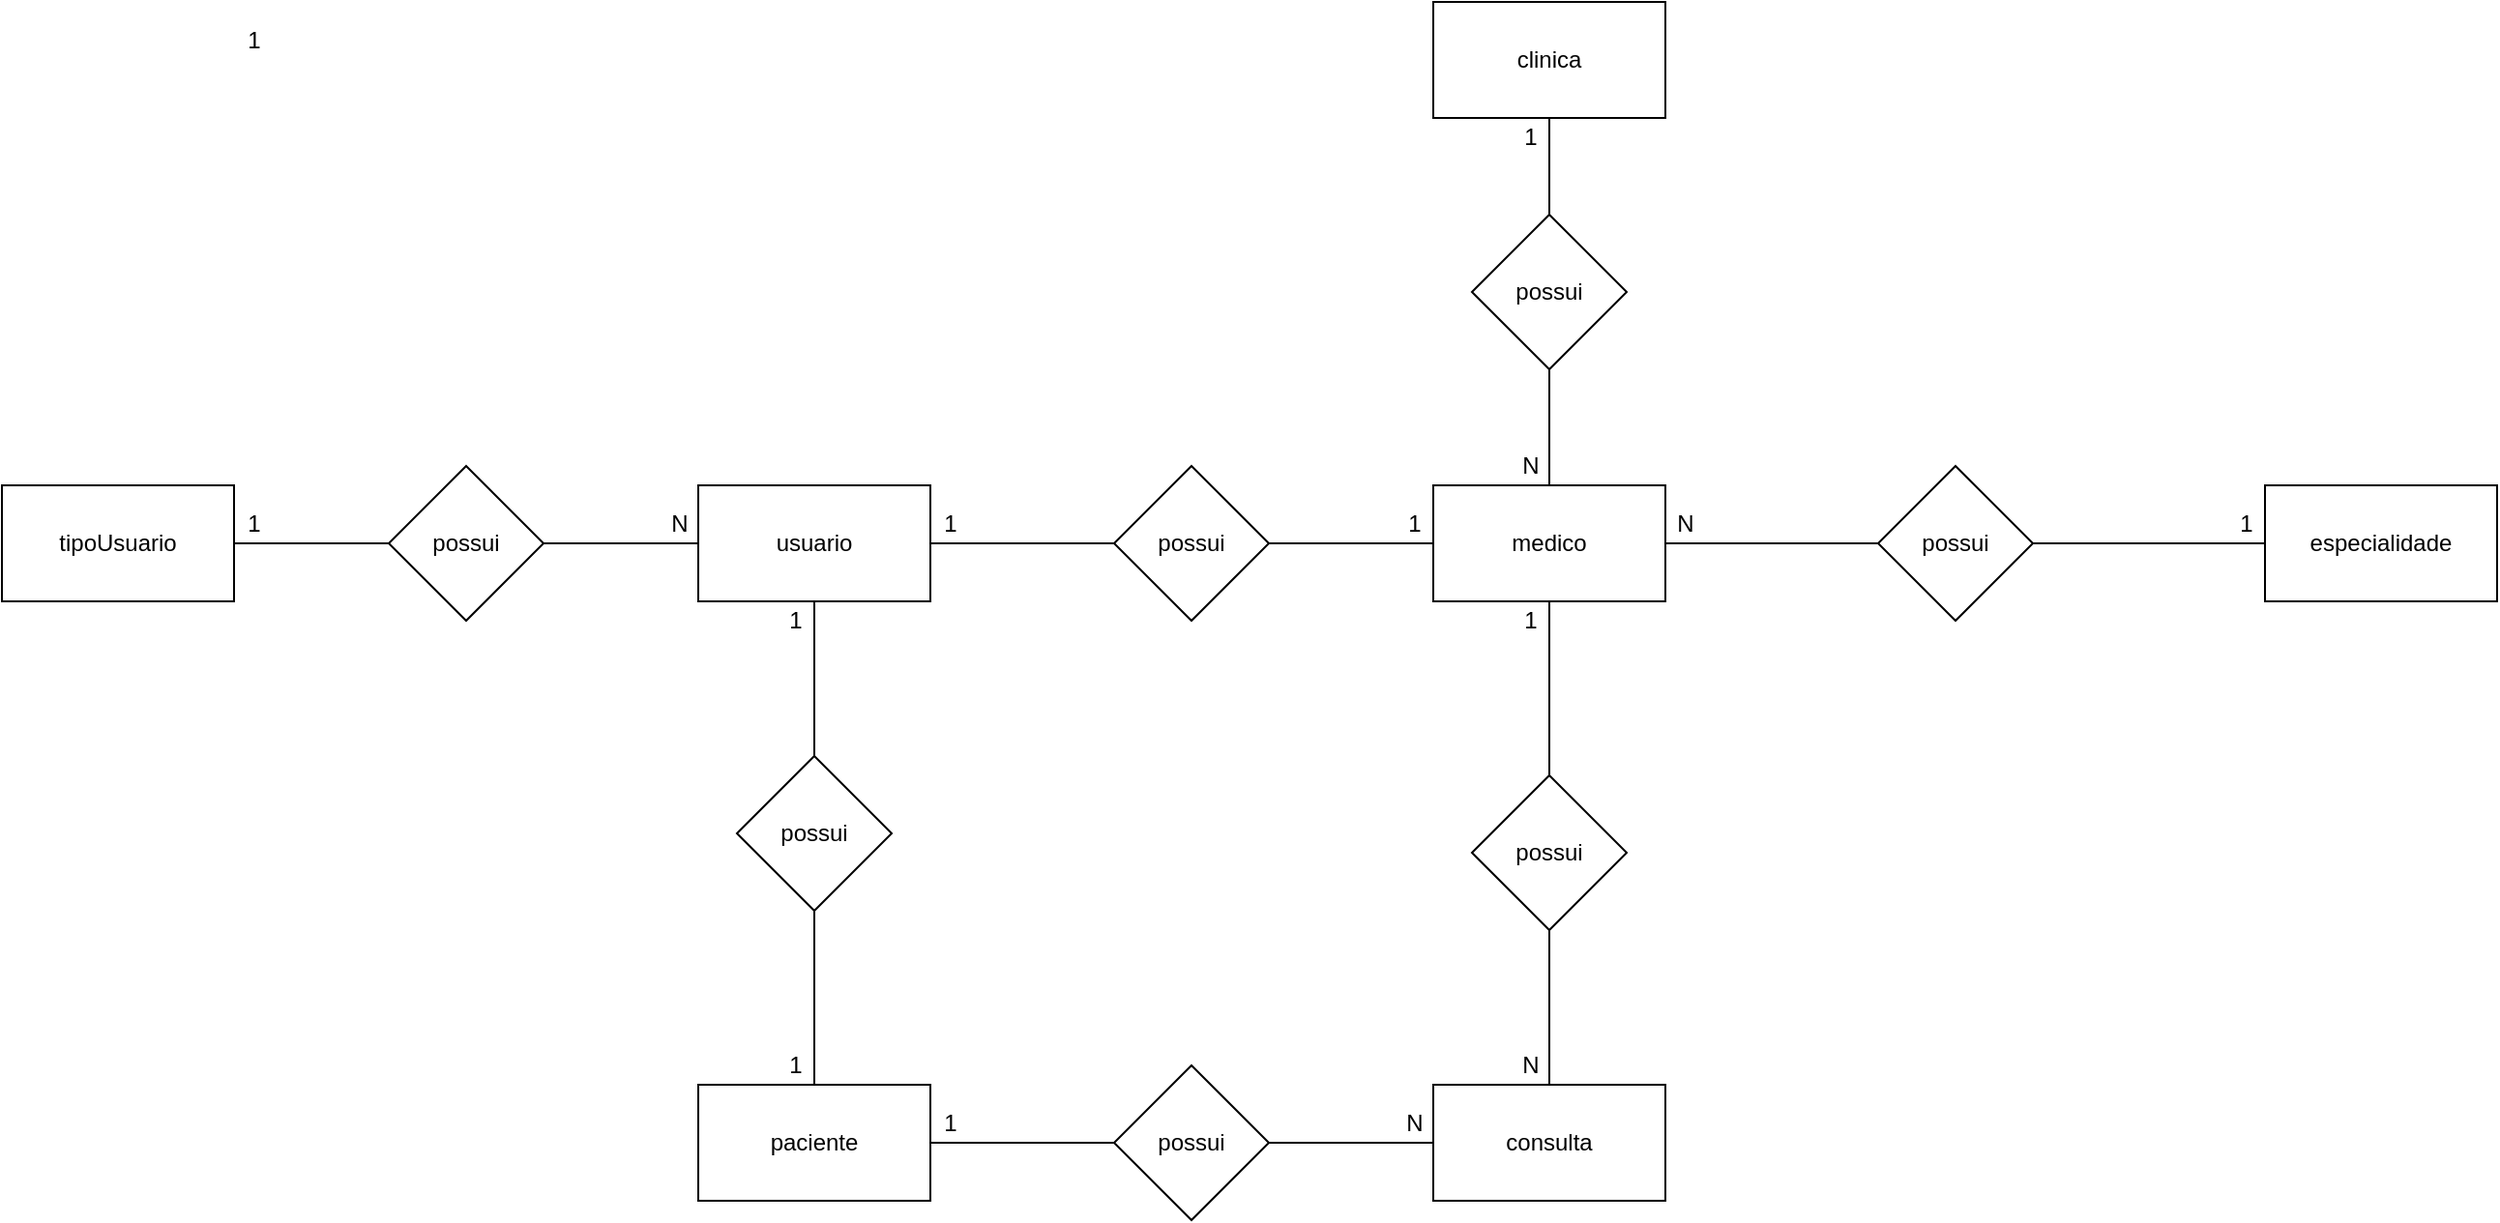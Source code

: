 <mxfile version="14.4.7" type="device" pages="2"><diagram id="XCBFKr1x-MtHP6i68CCj" name="Conceitual"><mxGraphModel dx="1075" dy="727" grid="1" gridSize="10" guides="1" tooltips="1" connect="1" arrows="1" fold="1" page="1" pageScale="1" pageWidth="827" pageHeight="1169" math="0" shadow="0"><root><mxCell id="0"/><mxCell id="1" parent="0"/><mxCell id="Ih5klnz2w345jsYTY-NZ-9" style="edgeStyle=orthogonalEdgeStyle;rounded=0;orthogonalLoop=1;jettySize=auto;html=1;entryX=0;entryY=0.5;entryDx=0;entryDy=0;endArrow=none;endFill=0;" edge="1" parent="1" source="Ih5klnz2w345jsYTY-NZ-1" target="Ih5klnz2w345jsYTY-NZ-8"><mxGeometry relative="1" as="geometry"/></mxCell><mxCell id="Ih5klnz2w345jsYTY-NZ-1" value="tipoUsuario" style="rounded=0;whiteSpace=wrap;html=1;" vertex="1" parent="1"><mxGeometry x="40" y="290" width="120" height="60" as="geometry"/></mxCell><mxCell id="Ih5klnz2w345jsYTY-NZ-10" style="edgeStyle=orthogonalEdgeStyle;rounded=0;orthogonalLoop=1;jettySize=auto;html=1;entryX=1;entryY=0.5;entryDx=0;entryDy=0;endArrow=none;endFill=0;" edge="1" parent="1" source="Ih5klnz2w345jsYTY-NZ-2" target="Ih5klnz2w345jsYTY-NZ-8"><mxGeometry relative="1" as="geometry"/></mxCell><mxCell id="Ih5klnz2w345jsYTY-NZ-2" value="usuario" style="rounded=0;whiteSpace=wrap;html=1;" vertex="1" parent="1"><mxGeometry x="400" y="290" width="120" height="60" as="geometry"/></mxCell><mxCell id="Ih5klnz2w345jsYTY-NZ-3" value="consulta" style="rounded=0;whiteSpace=wrap;html=1;" vertex="1" parent="1"><mxGeometry x="780" y="600" width="120" height="60" as="geometry"/></mxCell><mxCell id="Ih5klnz2w345jsYTY-NZ-4" value="clinica" style="rounded=0;whiteSpace=wrap;html=1;" vertex="1" parent="1"><mxGeometry x="780" y="40" width="120" height="60" as="geometry"/></mxCell><mxCell id="Ih5klnz2w345jsYTY-NZ-62" value="" style="edgeStyle=orthogonalEdgeStyle;rounded=0;orthogonalLoop=1;jettySize=auto;html=1;endArrow=none;endFill=0;" edge="1" parent="1" source="Ih5klnz2w345jsYTY-NZ-5" target="Ih5klnz2w345jsYTY-NZ-55"><mxGeometry relative="1" as="geometry"/></mxCell><mxCell id="Ih5klnz2w345jsYTY-NZ-5" value="medico" style="rounded=0;whiteSpace=wrap;html=1;" vertex="1" parent="1"><mxGeometry x="780" y="290" width="120" height="60" as="geometry"/></mxCell><mxCell id="Ih5klnz2w345jsYTY-NZ-6" value="paciente" style="rounded=0;whiteSpace=wrap;html=1;" vertex="1" parent="1"><mxGeometry x="400" y="600" width="120" height="60" as="geometry"/></mxCell><mxCell id="Ih5klnz2w345jsYTY-NZ-7" value="especialidade" style="rounded=0;whiteSpace=wrap;html=1;" vertex="1" parent="1"><mxGeometry x="1210" y="290" width="120" height="60" as="geometry"/></mxCell><mxCell id="Ih5klnz2w345jsYTY-NZ-8" value="possui" style="rhombus;whiteSpace=wrap;html=1;" vertex="1" parent="1"><mxGeometry x="240" y="280" width="80" height="80" as="geometry"/></mxCell><mxCell id="Ih5klnz2w345jsYTY-NZ-25" value="1" style="text;html=1;align=center;verticalAlign=middle;resizable=0;points=[];autosize=1;" vertex="1" parent="1"><mxGeometry x="160" y="50" width="20" height="20" as="geometry"/></mxCell><mxCell id="Ih5klnz2w345jsYTY-NZ-33" value="" style="edgeStyle=orthogonalEdgeStyle;rounded=0;orthogonalLoop=1;jettySize=auto;html=1;endArrow=none;endFill=0;" edge="1" parent="1" source="Ih5klnz2w345jsYTY-NZ-32" target="Ih5klnz2w345jsYTY-NZ-2"><mxGeometry relative="1" as="geometry"/></mxCell><mxCell id="Ih5klnz2w345jsYTY-NZ-68" value="" style="edgeStyle=orthogonalEdgeStyle;rounded=0;orthogonalLoop=1;jettySize=auto;html=1;endArrow=none;endFill=0;" edge="1" parent="1" source="Ih5klnz2w345jsYTY-NZ-32" target="Ih5klnz2w345jsYTY-NZ-6"><mxGeometry relative="1" as="geometry"/></mxCell><mxCell id="Ih5klnz2w345jsYTY-NZ-32" value="possui" style="rhombus;whiteSpace=wrap;html=1;" vertex="1" parent="1"><mxGeometry x="420" y="430" width="80" height="80" as="geometry"/></mxCell><mxCell id="Ih5klnz2w345jsYTY-NZ-40" value="" style="edgeStyle=orthogonalEdgeStyle;rounded=0;orthogonalLoop=1;jettySize=auto;html=1;endArrow=none;endFill=0;" edge="1" parent="1" source="Ih5klnz2w345jsYTY-NZ-37" target="Ih5klnz2w345jsYTY-NZ-5"><mxGeometry relative="1" as="geometry"/></mxCell><mxCell id="Ih5klnz2w345jsYTY-NZ-41" value="" style="edgeStyle=orthogonalEdgeStyle;rounded=0;orthogonalLoop=1;jettySize=auto;html=1;endArrow=none;endFill=0;" edge="1" parent="1" source="Ih5klnz2w345jsYTY-NZ-37" target="Ih5klnz2w345jsYTY-NZ-7"><mxGeometry relative="1" as="geometry"/></mxCell><mxCell id="Ih5klnz2w345jsYTY-NZ-37" value="possui" style="rhombus;whiteSpace=wrap;html=1;" vertex="1" parent="1"><mxGeometry x="1010" y="280" width="80" height="80" as="geometry"/></mxCell><mxCell id="Ih5klnz2w345jsYTY-NZ-46" value="" style="edgeStyle=orthogonalEdgeStyle;rounded=0;orthogonalLoop=1;jettySize=auto;html=1;endArrow=none;endFill=0;" edge="1" parent="1" source="Ih5klnz2w345jsYTY-NZ-44" target="Ih5klnz2w345jsYTY-NZ-5"><mxGeometry relative="1" as="geometry"/></mxCell><mxCell id="Ih5klnz2w345jsYTY-NZ-47" value="" style="edgeStyle=orthogonalEdgeStyle;rounded=0;orthogonalLoop=1;jettySize=auto;html=1;endArrow=none;endFill=0;" edge="1" parent="1" source="Ih5klnz2w345jsYTY-NZ-44" target="Ih5klnz2w345jsYTY-NZ-3"><mxGeometry relative="1" as="geometry"/></mxCell><mxCell id="Ih5klnz2w345jsYTY-NZ-44" value="possui" style="rhombus;whiteSpace=wrap;html=1;" vertex="1" parent="1"><mxGeometry x="800" y="440" width="80" height="80" as="geometry"/></mxCell><mxCell id="Ih5klnz2w345jsYTY-NZ-48" value="1" style="text;html=1;align=center;verticalAlign=middle;resizable=0;points=[];autosize=1;" vertex="1" parent="1"><mxGeometry x="820" y="350" width="20" height="20" as="geometry"/></mxCell><mxCell id="Ih5klnz2w345jsYTY-NZ-49" value="N" style="text;html=1;align=center;verticalAlign=middle;resizable=0;points=[];autosize=1;" vertex="1" parent="1"><mxGeometry x="820" y="580" width="20" height="20" as="geometry"/></mxCell><mxCell id="Ih5klnz2w345jsYTY-NZ-51" value="" style="edgeStyle=orthogonalEdgeStyle;rounded=0;orthogonalLoop=1;jettySize=auto;html=1;endArrow=none;endFill=0;" edge="1" parent="1" source="Ih5klnz2w345jsYTY-NZ-50" target="Ih5klnz2w345jsYTY-NZ-6"><mxGeometry relative="1" as="geometry"/></mxCell><mxCell id="Ih5klnz2w345jsYTY-NZ-52" value="" style="edgeStyle=orthogonalEdgeStyle;rounded=0;orthogonalLoop=1;jettySize=auto;html=1;endArrow=none;endFill=0;" edge="1" parent="1" source="Ih5klnz2w345jsYTY-NZ-50" target="Ih5klnz2w345jsYTY-NZ-3"><mxGeometry relative="1" as="geometry"/></mxCell><mxCell id="Ih5klnz2w345jsYTY-NZ-50" value="possui" style="rhombus;whiteSpace=wrap;html=1;" vertex="1" parent="1"><mxGeometry x="615" y="590" width="80" height="80" as="geometry"/></mxCell><mxCell id="Ih5klnz2w345jsYTY-NZ-53" value="N" style="text;html=1;align=center;verticalAlign=middle;resizable=0;points=[];autosize=1;" vertex="1" parent="1"><mxGeometry x="760" y="610" width="20" height="20" as="geometry"/></mxCell><mxCell id="Ih5klnz2w345jsYTY-NZ-54" value="1" style="text;html=1;align=center;verticalAlign=middle;resizable=0;points=[];autosize=1;" vertex="1" parent="1"><mxGeometry x="520" y="610" width="20" height="20" as="geometry"/></mxCell><mxCell id="Ih5klnz2w345jsYTY-NZ-59" value="" style="edgeStyle=orthogonalEdgeStyle;rounded=0;orthogonalLoop=1;jettySize=auto;html=1;endArrow=none;endFill=0;" edge="1" parent="1" source="Ih5klnz2w345jsYTY-NZ-55" target="Ih5klnz2w345jsYTY-NZ-4"><mxGeometry relative="1" as="geometry"/></mxCell><mxCell id="Ih5klnz2w345jsYTY-NZ-55" value="possui" style="rhombus;whiteSpace=wrap;html=1;" vertex="1" parent="1"><mxGeometry x="800" y="150" width="80" height="80" as="geometry"/></mxCell><mxCell id="Ih5klnz2w345jsYTY-NZ-63" value="1" style="text;html=1;align=center;verticalAlign=middle;resizable=0;points=[];autosize=1;" vertex="1" parent="1"><mxGeometry x="820" y="100" width="20" height="20" as="geometry"/></mxCell><mxCell id="Ih5klnz2w345jsYTY-NZ-64" value="N" style="text;html=1;align=center;verticalAlign=middle;resizable=0;points=[];autosize=1;" vertex="1" parent="1"><mxGeometry x="820" y="270" width="20" height="20" as="geometry"/></mxCell><mxCell id="Ih5klnz2w345jsYTY-NZ-66" value="" style="edgeStyle=orthogonalEdgeStyle;rounded=0;orthogonalLoop=1;jettySize=auto;html=1;endArrow=none;endFill=0;" edge="1" parent="1" source="Ih5klnz2w345jsYTY-NZ-65" target="Ih5klnz2w345jsYTY-NZ-2"><mxGeometry relative="1" as="geometry"/></mxCell><mxCell id="Ih5klnz2w345jsYTY-NZ-67" value="" style="edgeStyle=orthogonalEdgeStyle;rounded=0;orthogonalLoop=1;jettySize=auto;html=1;endArrow=none;endFill=0;" edge="1" parent="1" source="Ih5klnz2w345jsYTY-NZ-65" target="Ih5klnz2w345jsYTY-NZ-5"><mxGeometry relative="1" as="geometry"/></mxCell><mxCell id="Ih5klnz2w345jsYTY-NZ-65" value="possui" style="rhombus;whiteSpace=wrap;html=1;" vertex="1" parent="1"><mxGeometry x="615" y="280" width="80" height="80" as="geometry"/></mxCell><mxCell id="Ih5klnz2w345jsYTY-NZ-69" value="N" style="text;html=1;align=center;verticalAlign=middle;resizable=0;points=[];autosize=1;" vertex="1" parent="1"><mxGeometry x="380" y="300" width="20" height="20" as="geometry"/></mxCell><mxCell id="Ih5klnz2w345jsYTY-NZ-70" value="1" style="text;html=1;align=center;verticalAlign=middle;resizable=0;points=[];autosize=1;" vertex="1" parent="1"><mxGeometry x="160" y="300" width="20" height="20" as="geometry"/></mxCell><mxCell id="Ih5klnz2w345jsYTY-NZ-72" value="N" style="text;html=1;align=center;verticalAlign=middle;resizable=0;points=[];autosize=1;" vertex="1" parent="1"><mxGeometry x="900" y="300" width="20" height="20" as="geometry"/></mxCell><mxCell id="Ih5klnz2w345jsYTY-NZ-73" value="1" style="text;html=1;align=center;verticalAlign=middle;resizable=0;points=[];autosize=1;" vertex="1" parent="1"><mxGeometry x="1190" y="300" width="20" height="20" as="geometry"/></mxCell><mxCell id="Ih5klnz2w345jsYTY-NZ-74" value="1" style="text;html=1;align=center;verticalAlign=middle;resizable=0;points=[];autosize=1;" vertex="1" parent="1"><mxGeometry x="440" y="350" width="20" height="20" as="geometry"/></mxCell><mxCell id="Ih5klnz2w345jsYTY-NZ-75" value="1" style="text;html=1;align=center;verticalAlign=middle;resizable=0;points=[];autosize=1;" vertex="1" parent="1"><mxGeometry x="440" y="580" width="20" height="20" as="geometry"/></mxCell><mxCell id="Ih5klnz2w345jsYTY-NZ-77" value="1" style="text;html=1;align=center;verticalAlign=middle;resizable=0;points=[];autosize=1;" vertex="1" parent="1"><mxGeometry x="520" y="300" width="20" height="20" as="geometry"/></mxCell><mxCell id="Ih5klnz2w345jsYTY-NZ-78" value="1" style="text;html=1;align=center;verticalAlign=middle;resizable=0;points=[];autosize=1;" vertex="1" parent="1"><mxGeometry x="760" y="300" width="20" height="20" as="geometry"/></mxCell></root></mxGraphModel></diagram><diagram id="1_vzzFfwnfWJ7ffVyTcV" name="Logico"><mxGraphModel dx="1265" dy="2024" grid="1" gridSize="10" guides="1" tooltips="1" connect="1" arrows="1" fold="1" page="1" pageScale="1" pageWidth="827" pageHeight="1169" math="0" shadow="0"><root><mxCell id="ESTOWB2iZUxBqx8T_Nw6-0"/><mxCell id="ESTOWB2iZUxBqx8T_Nw6-1" parent="ESTOWB2iZUxBqx8T_Nw6-0"/><mxCell id="ESTOWB2iZUxBqx8T_Nw6-2" value="tiposUsuarios" style="shape=table;startSize=30;container=1;collapsible=1;childLayout=tableLayout;fixedRows=1;rowLines=0;fontStyle=1;align=center;resizeLast=1;" vertex="1" parent="ESTOWB2iZUxBqx8T_Nw6-1"><mxGeometry x="40" y="240" width="180" height="100" as="geometry"/></mxCell><mxCell id="ESTOWB2iZUxBqx8T_Nw6-3" value="" style="shape=partialRectangle;collapsible=0;dropTarget=0;pointerEvents=0;fillColor=none;top=0;left=0;bottom=1;right=0;points=[[0,0.5],[1,0.5]];portConstraint=eastwest;" vertex="1" parent="ESTOWB2iZUxBqx8T_Nw6-2"><mxGeometry y="30" width="180" height="30" as="geometry"/></mxCell><mxCell id="ESTOWB2iZUxBqx8T_Nw6-4" value="PK" style="shape=partialRectangle;connectable=0;fillColor=none;top=0;left=0;bottom=0;right=0;fontStyle=1;overflow=hidden;" vertex="1" parent="ESTOWB2iZUxBqx8T_Nw6-3"><mxGeometry width="30" height="30" as="geometry"/></mxCell><mxCell id="ESTOWB2iZUxBqx8T_Nw6-5" value="idTipoUsuario" style="shape=partialRectangle;connectable=0;fillColor=none;top=0;left=0;bottom=0;right=0;align=left;spacingLeft=6;fontStyle=5;overflow=hidden;" vertex="1" parent="ESTOWB2iZUxBqx8T_Nw6-3"><mxGeometry x="30" width="150" height="30" as="geometry"/></mxCell><mxCell id="ESTOWB2iZUxBqx8T_Nw6-6" value="" style="shape=partialRectangle;collapsible=0;dropTarget=0;pointerEvents=0;fillColor=none;top=0;left=0;bottom=0;right=0;points=[[0,0.5],[1,0.5]];portConstraint=eastwest;" vertex="1" parent="ESTOWB2iZUxBqx8T_Nw6-2"><mxGeometry y="60" width="180" height="30" as="geometry"/></mxCell><mxCell id="ESTOWB2iZUxBqx8T_Nw6-7" value="" style="shape=partialRectangle;connectable=0;fillColor=none;top=0;left=0;bottom=0;right=0;editable=1;overflow=hidden;" vertex="1" parent="ESTOWB2iZUxBqx8T_Nw6-6"><mxGeometry width="30" height="30" as="geometry"/></mxCell><mxCell id="ESTOWB2iZUxBqx8T_Nw6-8" value="tituloTipoUsuario" style="shape=partialRectangle;connectable=0;fillColor=none;top=0;left=0;bottom=0;right=0;align=left;spacingLeft=6;overflow=hidden;" vertex="1" parent="ESTOWB2iZUxBqx8T_Nw6-6"><mxGeometry x="30" width="150" height="30" as="geometry"/></mxCell><mxCell id="ESTOWB2iZUxBqx8T_Nw6-15" value="especialidades" style="shape=table;startSize=30;container=1;collapsible=1;childLayout=tableLayout;fixedRows=1;rowLines=0;fontStyle=1;align=center;resizeLast=1;" vertex="1" parent="ESTOWB2iZUxBqx8T_Nw6-1"><mxGeometry x="1080" y="240" width="180" height="100" as="geometry"/></mxCell><mxCell id="ESTOWB2iZUxBqx8T_Nw6-16" value="" style="shape=partialRectangle;collapsible=0;dropTarget=0;pointerEvents=0;fillColor=none;top=0;left=0;bottom=1;right=0;points=[[0,0.5],[1,0.5]];portConstraint=eastwest;" vertex="1" parent="ESTOWB2iZUxBqx8T_Nw6-15"><mxGeometry y="30" width="180" height="30" as="geometry"/></mxCell><mxCell id="ESTOWB2iZUxBqx8T_Nw6-17" value="PK" style="shape=partialRectangle;connectable=0;fillColor=none;top=0;left=0;bottom=0;right=0;fontStyle=1;overflow=hidden;" vertex="1" parent="ESTOWB2iZUxBqx8T_Nw6-16"><mxGeometry width="30" height="30" as="geometry"/></mxCell><mxCell id="ESTOWB2iZUxBqx8T_Nw6-18" value="idEspecialidade" style="shape=partialRectangle;connectable=0;fillColor=none;top=0;left=0;bottom=0;right=0;align=left;spacingLeft=6;fontStyle=5;overflow=hidden;" vertex="1" parent="ESTOWB2iZUxBqx8T_Nw6-16"><mxGeometry x="30" width="150" height="30" as="geometry"/></mxCell><mxCell id="ESTOWB2iZUxBqx8T_Nw6-19" value="" style="shape=partialRectangle;collapsible=0;dropTarget=0;pointerEvents=0;fillColor=none;top=0;left=0;bottom=0;right=0;points=[[0,0.5],[1,0.5]];portConstraint=eastwest;" vertex="1" parent="ESTOWB2iZUxBqx8T_Nw6-15"><mxGeometry y="60" width="180" height="30" as="geometry"/></mxCell><mxCell id="ESTOWB2iZUxBqx8T_Nw6-20" value="" style="shape=partialRectangle;connectable=0;fillColor=none;top=0;left=0;bottom=0;right=0;editable=1;overflow=hidden;" vertex="1" parent="ESTOWB2iZUxBqx8T_Nw6-19"><mxGeometry width="30" height="30" as="geometry"/></mxCell><mxCell id="ESTOWB2iZUxBqx8T_Nw6-21" value="nome" style="shape=partialRectangle;connectable=0;fillColor=none;top=0;left=0;bottom=0;right=0;align=left;spacingLeft=6;overflow=hidden;" vertex="1" parent="ESTOWB2iZUxBqx8T_Nw6-19"><mxGeometry x="30" width="150" height="30" as="geometry"/></mxCell><mxCell id="jK1r1ET_6DwiuHomJ6yw-0" value="usuarios" style="shape=table;startSize=30;container=1;collapsible=1;childLayout=tableLayout;fixedRows=1;rowLines=0;fontStyle=1;align=center;resizeLast=1;" vertex="1" parent="ESTOWB2iZUxBqx8T_Nw6-1"><mxGeometry x="390" y="240" width="180" height="190" as="geometry"/></mxCell><mxCell id="jK1r1ET_6DwiuHomJ6yw-1" value="" style="shape=partialRectangle;collapsible=0;dropTarget=0;pointerEvents=0;fillColor=none;top=0;left=0;bottom=0;right=0;points=[[0,0.5],[1,0.5]];portConstraint=eastwest;" vertex="1" parent="jK1r1ET_6DwiuHomJ6yw-0"><mxGeometry y="30" width="180" height="30" as="geometry"/></mxCell><mxCell id="jK1r1ET_6DwiuHomJ6yw-2" value="PK" style="shape=partialRectangle;connectable=0;fillColor=none;top=0;left=0;bottom=0;right=0;fontStyle=1;overflow=hidden;" vertex="1" parent="jK1r1ET_6DwiuHomJ6yw-1"><mxGeometry width="60" height="30" as="geometry"/></mxCell><mxCell id="jK1r1ET_6DwiuHomJ6yw-3" value="idUsuario" style="shape=partialRectangle;connectable=0;fillColor=none;top=0;left=0;bottom=0;right=0;align=left;spacingLeft=6;fontStyle=5;overflow=hidden;" vertex="1" parent="jK1r1ET_6DwiuHomJ6yw-1"><mxGeometry x="60" width="120" height="30" as="geometry"/></mxCell><mxCell id="jK1r1ET_6DwiuHomJ6yw-4" value="" style="shape=partialRectangle;collapsible=0;dropTarget=0;pointerEvents=0;fillColor=none;top=0;left=0;bottom=1;right=0;points=[[0,0.5],[1,0.5]];portConstraint=eastwest;" vertex="1" parent="jK1r1ET_6DwiuHomJ6yw-0"><mxGeometry y="60" width="180" height="30" as="geometry"/></mxCell><mxCell id="jK1r1ET_6DwiuHomJ6yw-5" value="FK" style="shape=partialRectangle;connectable=0;fillColor=none;top=0;left=0;bottom=0;right=0;fontStyle=1;overflow=hidden;" vertex="1" parent="jK1r1ET_6DwiuHomJ6yw-4"><mxGeometry width="60" height="30" as="geometry"/></mxCell><mxCell id="jK1r1ET_6DwiuHomJ6yw-6" value="idTipoUsuario" style="shape=partialRectangle;connectable=0;fillColor=none;top=0;left=0;bottom=0;right=0;align=left;spacingLeft=6;fontStyle=5;overflow=hidden;" vertex="1" parent="jK1r1ET_6DwiuHomJ6yw-4"><mxGeometry x="60" width="120" height="30" as="geometry"/></mxCell><mxCell id="jK1r1ET_6DwiuHomJ6yw-7" value="" style="shape=partialRectangle;collapsible=0;dropTarget=0;pointerEvents=0;fillColor=none;top=0;left=0;bottom=0;right=0;points=[[0,0.5],[1,0.5]];portConstraint=eastwest;" vertex="1" parent="jK1r1ET_6DwiuHomJ6yw-0"><mxGeometry y="90" width="180" height="30" as="geometry"/></mxCell><mxCell id="jK1r1ET_6DwiuHomJ6yw-8" value="" style="shape=partialRectangle;connectable=0;fillColor=none;top=0;left=0;bottom=0;right=0;editable=1;overflow=hidden;" vertex="1" parent="jK1r1ET_6DwiuHomJ6yw-7"><mxGeometry width="60" height="30" as="geometry"/></mxCell><mxCell id="jK1r1ET_6DwiuHomJ6yw-9" value="nome" style="shape=partialRectangle;connectable=0;fillColor=none;top=0;left=0;bottom=0;right=0;align=left;spacingLeft=6;overflow=hidden;" vertex="1" parent="jK1r1ET_6DwiuHomJ6yw-7"><mxGeometry x="60" width="120" height="30" as="geometry"/></mxCell><mxCell id="jK1r1ET_6DwiuHomJ6yw-14" value="" style="shape=partialRectangle;collapsible=0;dropTarget=0;pointerEvents=0;fillColor=none;top=0;left=0;bottom=0;right=0;points=[[0,0.5],[1,0.5]];portConstraint=eastwest;" vertex="1" parent="jK1r1ET_6DwiuHomJ6yw-0"><mxGeometry y="120" width="180" height="30" as="geometry"/></mxCell><mxCell id="jK1r1ET_6DwiuHomJ6yw-15" value="" style="shape=partialRectangle;connectable=0;fillColor=none;top=0;left=0;bottom=0;right=0;editable=1;overflow=hidden;" vertex="1" parent="jK1r1ET_6DwiuHomJ6yw-14"><mxGeometry width="60" height="30" as="geometry"/></mxCell><mxCell id="jK1r1ET_6DwiuHomJ6yw-16" value="email" style="shape=partialRectangle;connectable=0;fillColor=none;top=0;left=0;bottom=0;right=0;align=left;spacingLeft=6;overflow=hidden;" vertex="1" parent="jK1r1ET_6DwiuHomJ6yw-14"><mxGeometry x="60" width="120" height="30" as="geometry"/></mxCell><mxCell id="jK1r1ET_6DwiuHomJ6yw-10" value="" style="shape=partialRectangle;collapsible=0;dropTarget=0;pointerEvents=0;fillColor=none;top=0;left=0;bottom=0;right=0;points=[[0,0.5],[1,0.5]];portConstraint=eastwest;" vertex="1" parent="jK1r1ET_6DwiuHomJ6yw-0"><mxGeometry y="150" width="180" height="30" as="geometry"/></mxCell><mxCell id="jK1r1ET_6DwiuHomJ6yw-11" value="" style="shape=partialRectangle;connectable=0;fillColor=none;top=0;left=0;bottom=0;right=0;editable=1;overflow=hidden;" vertex="1" parent="jK1r1ET_6DwiuHomJ6yw-10"><mxGeometry width="60" height="30" as="geometry"/></mxCell><mxCell id="jK1r1ET_6DwiuHomJ6yw-12" value="senha" style="shape=partialRectangle;connectable=0;fillColor=none;top=0;left=0;bottom=0;right=0;align=left;spacingLeft=6;overflow=hidden;" vertex="1" parent="jK1r1ET_6DwiuHomJ6yw-10"><mxGeometry x="60" width="120" height="30" as="geometry"/></mxCell><mxCell id="-PG7V_hSTnBsDyZZ2qub-0" value="medicos" style="shape=table;startSize=30;container=1;collapsible=1;childLayout=tableLayout;fixedRows=1;rowLines=0;fontStyle=1;align=center;resizeLast=1;" vertex="1" parent="ESTOWB2iZUxBqx8T_Nw6-1"><mxGeometry x="750" y="240" width="180" height="190" as="geometry"/></mxCell><mxCell id="-PG7V_hSTnBsDyZZ2qub-1" value="" style="shape=partialRectangle;collapsible=0;dropTarget=0;pointerEvents=0;fillColor=none;top=0;left=0;bottom=0;right=0;points=[[0,0.5],[1,0.5]];portConstraint=eastwest;" vertex="1" parent="-PG7V_hSTnBsDyZZ2qub-0"><mxGeometry y="30" width="180" height="30" as="geometry"/></mxCell><mxCell id="-PG7V_hSTnBsDyZZ2qub-2" value="PK" style="shape=partialRectangle;connectable=0;fillColor=none;top=0;left=0;bottom=0;right=0;fontStyle=1;overflow=hidden;" vertex="1" parent="-PG7V_hSTnBsDyZZ2qub-1"><mxGeometry width="60" height="30" as="geometry"/></mxCell><mxCell id="-PG7V_hSTnBsDyZZ2qub-3" value="idMedico" style="shape=partialRectangle;connectable=0;fillColor=none;top=0;left=0;bottom=0;right=0;align=left;spacingLeft=6;fontStyle=5;overflow=hidden;" vertex="1" parent="-PG7V_hSTnBsDyZZ2qub-1"><mxGeometry x="60" width="120" height="30" as="geometry"/></mxCell><mxCell id="a1pHW8kRZbvc7rsfeZfB-2" value="" style="shape=partialRectangle;collapsible=0;dropTarget=0;pointerEvents=0;fillColor=none;top=0;left=0;bottom=0;right=0;points=[[0,0.5],[1,0.5]];portConstraint=eastwest;" vertex="1" parent="-PG7V_hSTnBsDyZZ2qub-0"><mxGeometry y="60" width="180" height="30" as="geometry"/></mxCell><mxCell id="a1pHW8kRZbvc7rsfeZfB-3" value="FK" style="shape=partialRectangle;connectable=0;fillColor=none;top=0;left=0;bottom=0;right=0;fontStyle=1;overflow=hidden;" vertex="1" parent="a1pHW8kRZbvc7rsfeZfB-2"><mxGeometry width="60" height="30" as="geometry"/></mxCell><mxCell id="a1pHW8kRZbvc7rsfeZfB-4" value="idClinica" style="shape=partialRectangle;connectable=0;fillColor=none;top=0;left=0;bottom=0;right=0;align=left;spacingLeft=6;fontStyle=5;overflow=hidden;" vertex="1" parent="a1pHW8kRZbvc7rsfeZfB-2"><mxGeometry x="60" width="120" height="30" as="geometry"/></mxCell><mxCell id="EcGE0A1ORWxwcOArhmB2-3" value="" style="shape=partialRectangle;collapsible=0;dropTarget=0;pointerEvents=0;fillColor=none;top=0;left=0;bottom=0;right=0;points=[[0,0.5],[1,0.5]];portConstraint=eastwest;" vertex="1" parent="-PG7V_hSTnBsDyZZ2qub-0"><mxGeometry y="90" width="180" height="30" as="geometry"/></mxCell><mxCell id="EcGE0A1ORWxwcOArhmB2-4" value="FK" style="shape=partialRectangle;connectable=0;fillColor=none;top=0;left=0;bottom=0;right=0;fontStyle=1;overflow=hidden;" vertex="1" parent="EcGE0A1ORWxwcOArhmB2-3"><mxGeometry width="60" height="30" as="geometry"/></mxCell><mxCell id="EcGE0A1ORWxwcOArhmB2-5" value="idUsuario" style="shape=partialRectangle;connectable=0;fillColor=none;top=0;left=0;bottom=0;right=0;align=left;spacingLeft=6;fontStyle=5;overflow=hidden;" vertex="1" parent="EcGE0A1ORWxwcOArhmB2-3"><mxGeometry x="60" width="120" height="30" as="geometry"/></mxCell><mxCell id="-PG7V_hSTnBsDyZZ2qub-4" value="" style="shape=partialRectangle;collapsible=0;dropTarget=0;pointerEvents=0;fillColor=none;top=0;left=0;bottom=1;right=0;points=[[0,0.5],[1,0.5]];portConstraint=eastwest;" vertex="1" parent="-PG7V_hSTnBsDyZZ2qub-0"><mxGeometry y="120" width="180" height="30" as="geometry"/></mxCell><mxCell id="-PG7V_hSTnBsDyZZ2qub-5" value="FK" style="shape=partialRectangle;connectable=0;fillColor=none;top=0;left=0;bottom=0;right=0;fontStyle=1;overflow=hidden;" vertex="1" parent="-PG7V_hSTnBsDyZZ2qub-4"><mxGeometry width="60" height="30" as="geometry"/></mxCell><mxCell id="-PG7V_hSTnBsDyZZ2qub-6" value="idEspecialidade" style="shape=partialRectangle;connectable=0;fillColor=none;top=0;left=0;bottom=0;right=0;align=left;spacingLeft=6;fontStyle=5;overflow=hidden;" vertex="1" parent="-PG7V_hSTnBsDyZZ2qub-4"><mxGeometry x="60" width="120" height="30" as="geometry"/></mxCell><mxCell id="-PG7V_hSTnBsDyZZ2qub-7" value="" style="shape=partialRectangle;collapsible=0;dropTarget=0;pointerEvents=0;fillColor=none;top=0;left=0;bottom=0;right=0;points=[[0,0.5],[1,0.5]];portConstraint=eastwest;" vertex="1" parent="-PG7V_hSTnBsDyZZ2qub-0"><mxGeometry y="150" width="180" height="30" as="geometry"/></mxCell><mxCell id="-PG7V_hSTnBsDyZZ2qub-8" value="" style="shape=partialRectangle;connectable=0;fillColor=none;top=0;left=0;bottom=0;right=0;editable=1;overflow=hidden;" vertex="1" parent="-PG7V_hSTnBsDyZZ2qub-7"><mxGeometry width="60" height="30" as="geometry"/></mxCell><mxCell id="-PG7V_hSTnBsDyZZ2qub-9" value="crm" style="shape=partialRectangle;connectable=0;fillColor=none;top=0;left=0;bottom=0;right=0;align=left;spacingLeft=6;overflow=hidden;" vertex="1" parent="-PG7V_hSTnBsDyZZ2qub-7"><mxGeometry x="60" width="120" height="30" as="geometry"/></mxCell><mxCell id="AgDBJizUm09objjjzuLA-13" value="clinicas" style="shape=table;startSize=30;container=1;collapsible=1;childLayout=tableLayout;fixedRows=1;rowLines=0;fontStyle=1;align=center;resizeLast=1;" vertex="1" parent="ESTOWB2iZUxBqx8T_Nw6-1"><mxGeometry x="750" y="-70" width="180" height="220" as="geometry"/></mxCell><mxCell id="AgDBJizUm09objjjzuLA-14" value="" style="shape=partialRectangle;collapsible=0;dropTarget=0;pointerEvents=0;fillColor=none;top=0;left=0;bottom=1;right=0;points=[[0,0.5],[1,0.5]];portConstraint=eastwest;" vertex="1" parent="AgDBJizUm09objjjzuLA-13"><mxGeometry y="30" width="180" height="30" as="geometry"/></mxCell><mxCell id="AgDBJizUm09objjjzuLA-15" value="PK" style="shape=partialRectangle;connectable=0;fillColor=none;top=0;left=0;bottom=0;right=0;fontStyle=1;overflow=hidden;" vertex="1" parent="AgDBJizUm09objjjzuLA-14"><mxGeometry width="30" height="30" as="geometry"/></mxCell><mxCell id="AgDBJizUm09objjjzuLA-16" value="idClinica" style="shape=partialRectangle;connectable=0;fillColor=none;top=0;left=0;bottom=0;right=0;align=left;spacingLeft=6;fontStyle=5;overflow=hidden;" vertex="1" parent="AgDBJizUm09objjjzuLA-14"><mxGeometry x="30" width="150" height="30" as="geometry"/></mxCell><mxCell id="AgDBJizUm09objjjzuLA-17" value="" style="shape=partialRectangle;collapsible=0;dropTarget=0;pointerEvents=0;fillColor=none;top=0;left=0;bottom=0;right=0;points=[[0,0.5],[1,0.5]];portConstraint=eastwest;" vertex="1" parent="AgDBJizUm09objjjzuLA-13"><mxGeometry y="60" width="180" height="30" as="geometry"/></mxCell><mxCell id="AgDBJizUm09objjjzuLA-18" value="" style="shape=partialRectangle;connectable=0;fillColor=none;top=0;left=0;bottom=0;right=0;editable=1;overflow=hidden;" vertex="1" parent="AgDBJizUm09objjjzuLA-17"><mxGeometry width="30" height="30" as="geometry"/></mxCell><mxCell id="AgDBJizUm09objjjzuLA-19" value="endereco" style="shape=partialRectangle;connectable=0;fillColor=none;top=0;left=0;bottom=0;right=0;align=left;spacingLeft=6;overflow=hidden;" vertex="1" parent="AgDBJizUm09objjjzuLA-17"><mxGeometry x="30" width="150" height="30" as="geometry"/></mxCell><mxCell id="AgDBJizUm09objjjzuLA-20" value="" style="shape=partialRectangle;collapsible=0;dropTarget=0;pointerEvents=0;fillColor=none;top=0;left=0;bottom=0;right=0;points=[[0,0.5],[1,0.5]];portConstraint=eastwest;" vertex="1" parent="AgDBJizUm09objjjzuLA-13"><mxGeometry y="90" width="180" height="30" as="geometry"/></mxCell><mxCell id="AgDBJizUm09objjjzuLA-21" value="" style="shape=partialRectangle;connectable=0;fillColor=none;top=0;left=0;bottom=0;right=0;editable=1;overflow=hidden;" vertex="1" parent="AgDBJizUm09objjjzuLA-20"><mxGeometry width="30" height="30" as="geometry"/></mxCell><mxCell id="AgDBJizUm09objjjzuLA-22" value="horarioFuncionamento" style="shape=partialRectangle;connectable=0;fillColor=none;top=0;left=0;bottom=0;right=0;align=left;spacingLeft=6;overflow=hidden;" vertex="1" parent="AgDBJizUm09objjjzuLA-20"><mxGeometry x="30" width="150" height="30" as="geometry"/></mxCell><mxCell id="AgDBJizUm09objjjzuLA-26" value="" style="shape=partialRectangle;collapsible=0;dropTarget=0;pointerEvents=0;fillColor=none;top=0;left=0;bottom=0;right=0;points=[[0,0.5],[1,0.5]];portConstraint=eastwest;" vertex="1" parent="AgDBJizUm09objjjzuLA-13"><mxGeometry y="120" width="180" height="30" as="geometry"/></mxCell><mxCell id="AgDBJizUm09objjjzuLA-27" value="" style="shape=partialRectangle;connectable=0;fillColor=none;top=0;left=0;bottom=0;right=0;editable=1;overflow=hidden;" vertex="1" parent="AgDBJizUm09objjjzuLA-26"><mxGeometry width="30" height="30" as="geometry"/></mxCell><mxCell id="AgDBJizUm09objjjzuLA-28" value="cnpj" style="shape=partialRectangle;connectable=0;fillColor=none;top=0;left=0;bottom=0;right=0;align=left;spacingLeft=6;overflow=hidden;" vertex="1" parent="AgDBJizUm09objjjzuLA-26"><mxGeometry x="30" width="150" height="30" as="geometry"/></mxCell><mxCell id="AgDBJizUm09objjjzuLA-23" value="" style="shape=partialRectangle;collapsible=0;dropTarget=0;pointerEvents=0;fillColor=none;top=0;left=0;bottom=0;right=0;points=[[0,0.5],[1,0.5]];portConstraint=eastwest;" vertex="1" parent="AgDBJizUm09objjjzuLA-13"><mxGeometry y="150" width="180" height="30" as="geometry"/></mxCell><mxCell id="AgDBJizUm09objjjzuLA-24" value="" style="shape=partialRectangle;connectable=0;fillColor=none;top=0;left=0;bottom=0;right=0;editable=1;overflow=hidden;" vertex="1" parent="AgDBJizUm09objjjzuLA-23"><mxGeometry width="30" height="30" as="geometry"/></mxCell><mxCell id="AgDBJizUm09objjjzuLA-25" value="nomeFantasia" style="shape=partialRectangle;connectable=0;fillColor=none;top=0;left=0;bottom=0;right=0;align=left;spacingLeft=6;overflow=hidden;" vertex="1" parent="AgDBJizUm09objjjzuLA-23"><mxGeometry x="30" width="150" height="30" as="geometry"/></mxCell><mxCell id="AgDBJizUm09objjjzuLA-32" value="" style="shape=partialRectangle;collapsible=0;dropTarget=0;pointerEvents=0;fillColor=none;top=0;left=0;bottom=0;right=0;points=[[0,0.5],[1,0.5]];portConstraint=eastwest;" vertex="1" parent="AgDBJizUm09objjjzuLA-13"><mxGeometry y="180" width="180" height="30" as="geometry"/></mxCell><mxCell id="AgDBJizUm09objjjzuLA-33" value="" style="shape=partialRectangle;connectable=0;fillColor=none;top=0;left=0;bottom=0;right=0;editable=1;overflow=hidden;" vertex="1" parent="AgDBJizUm09objjjzuLA-32"><mxGeometry width="30" height="30" as="geometry"/></mxCell><mxCell id="AgDBJizUm09objjjzuLA-34" value="razaoSocial" style="shape=partialRectangle;connectable=0;fillColor=none;top=0;left=0;bottom=0;right=0;align=left;spacingLeft=6;overflow=hidden;" vertex="1" parent="AgDBJizUm09objjjzuLA-32"><mxGeometry x="30" width="150" height="30" as="geometry"/></mxCell><mxCell id="-C-Fkzy5Q8oFHVNzWD-v-35" value="consultas" style="shape=table;startSize=30;container=1;collapsible=1;childLayout=tableLayout;fixedRows=1;rowLines=0;fontStyle=1;align=center;resizeLast=1;" vertex="1" parent="ESTOWB2iZUxBqx8T_Nw6-1"><mxGeometry x="750" y="510" width="180" height="190" as="geometry"/></mxCell><mxCell id="-C-Fkzy5Q8oFHVNzWD-v-36" value="" style="shape=partialRectangle;collapsible=0;dropTarget=0;pointerEvents=0;fillColor=none;top=0;left=0;bottom=0;right=0;points=[[0,0.5],[1,0.5]];portConstraint=eastwest;" vertex="1" parent="-C-Fkzy5Q8oFHVNzWD-v-35"><mxGeometry y="30" width="180" height="30" as="geometry"/></mxCell><mxCell id="-C-Fkzy5Q8oFHVNzWD-v-37" value="PK" style="shape=partialRectangle;connectable=0;fillColor=none;top=0;left=0;bottom=0;right=0;fontStyle=1;overflow=hidden;" vertex="1" parent="-C-Fkzy5Q8oFHVNzWD-v-36"><mxGeometry width="60" height="30" as="geometry"/></mxCell><mxCell id="-C-Fkzy5Q8oFHVNzWD-v-38" value="idConsultas" style="shape=partialRectangle;connectable=0;fillColor=none;top=0;left=0;bottom=0;right=0;align=left;spacingLeft=6;fontStyle=5;overflow=hidden;" vertex="1" parent="-C-Fkzy5Q8oFHVNzWD-v-36"><mxGeometry x="60" width="120" height="30" as="geometry"/></mxCell><mxCell id="-C-Fkzy5Q8oFHVNzWD-v-66" value="" style="shape=partialRectangle;collapsible=0;dropTarget=0;pointerEvents=0;fillColor=none;top=0;left=0;bottom=0;right=0;points=[[0,0.5],[1,0.5]];portConstraint=eastwest;" vertex="1" parent="-C-Fkzy5Q8oFHVNzWD-v-35"><mxGeometry y="60" width="180" height="30" as="geometry"/></mxCell><mxCell id="-C-Fkzy5Q8oFHVNzWD-v-67" value="FK" style="shape=partialRectangle;connectable=0;fillColor=none;top=0;left=0;bottom=0;right=0;fontStyle=1;overflow=hidden;" vertex="1" parent="-C-Fkzy5Q8oFHVNzWD-v-66"><mxGeometry width="60" height="30" as="geometry"/></mxCell><mxCell id="-C-Fkzy5Q8oFHVNzWD-v-68" value="idMedico" style="shape=partialRectangle;connectable=0;fillColor=none;top=0;left=0;bottom=0;right=0;align=left;spacingLeft=6;fontStyle=5;overflow=hidden;" vertex="1" parent="-C-Fkzy5Q8oFHVNzWD-v-66"><mxGeometry x="60" width="120" height="30" as="geometry"/></mxCell><mxCell id="-C-Fkzy5Q8oFHVNzWD-v-60" value="" style="shape=partialRectangle;collapsible=0;dropTarget=0;pointerEvents=0;fillColor=none;top=0;left=0;bottom=1;right=0;points=[[0,0.5],[1,0.5]];portConstraint=eastwest;" vertex="1" parent="-C-Fkzy5Q8oFHVNzWD-v-35"><mxGeometry y="90" width="180" height="30" as="geometry"/></mxCell><mxCell id="-C-Fkzy5Q8oFHVNzWD-v-61" value="FK" style="shape=partialRectangle;connectable=0;fillColor=none;top=0;left=0;bottom=0;right=0;fontStyle=1;overflow=hidden;" vertex="1" parent="-C-Fkzy5Q8oFHVNzWD-v-60"><mxGeometry width="60" height="30" as="geometry"/></mxCell><mxCell id="-C-Fkzy5Q8oFHVNzWD-v-62" value="idPaciente" style="shape=partialRectangle;connectable=0;fillColor=none;top=0;left=0;bottom=0;right=0;align=left;spacingLeft=6;fontStyle=5;overflow=hidden;" vertex="1" parent="-C-Fkzy5Q8oFHVNzWD-v-60"><mxGeometry x="60" width="120" height="30" as="geometry"/></mxCell><mxCell id="-C-Fkzy5Q8oFHVNzWD-v-57" value="" style="shape=partialRectangle;collapsible=0;dropTarget=0;pointerEvents=0;fillColor=none;top=0;left=0;bottom=0;right=0;points=[[0,0.5],[1,0.5]];portConstraint=eastwest;" vertex="1" parent="-C-Fkzy5Q8oFHVNzWD-v-35"><mxGeometry y="120" width="180" height="30" as="geometry"/></mxCell><mxCell id="-C-Fkzy5Q8oFHVNzWD-v-58" value="" style="shape=partialRectangle;connectable=0;fillColor=none;top=0;left=0;bottom=0;right=0;editable=1;overflow=hidden;" vertex="1" parent="-C-Fkzy5Q8oFHVNzWD-v-57"><mxGeometry width="60" height="30" as="geometry"/></mxCell><mxCell id="-C-Fkzy5Q8oFHVNzWD-v-59" value="dataConsulta" style="shape=partialRectangle;connectable=0;fillColor=none;top=0;left=0;bottom=0;right=0;align=left;spacingLeft=6;overflow=hidden;" vertex="1" parent="-C-Fkzy5Q8oFHVNzWD-v-57"><mxGeometry x="60" width="120" height="30" as="geometry"/></mxCell><mxCell id="-C-Fkzy5Q8oFHVNzWD-v-54" value="" style="shape=partialRectangle;collapsible=0;dropTarget=0;pointerEvents=0;fillColor=none;top=0;left=0;bottom=0;right=0;points=[[0,0.5],[1,0.5]];portConstraint=eastwest;" vertex="1" parent="-C-Fkzy5Q8oFHVNzWD-v-35"><mxGeometry y="150" width="180" height="30" as="geometry"/></mxCell><mxCell id="-C-Fkzy5Q8oFHVNzWD-v-55" value="" style="shape=partialRectangle;connectable=0;fillColor=none;top=0;left=0;bottom=0;right=0;editable=1;overflow=hidden;" vertex="1" parent="-C-Fkzy5Q8oFHVNzWD-v-54"><mxGeometry width="60" height="30" as="geometry"/></mxCell><mxCell id="-C-Fkzy5Q8oFHVNzWD-v-56" value="situacao" style="shape=partialRectangle;connectable=0;fillColor=none;top=0;left=0;bottom=0;right=0;align=left;spacingLeft=6;overflow=hidden;" vertex="1" parent="-C-Fkzy5Q8oFHVNzWD-v-54"><mxGeometry x="60" width="120" height="30" as="geometry"/></mxCell><mxCell id="Q5TRfYvWsx3d2VzKdADZ-0" value="pacientes" style="shape=table;startSize=30;container=1;collapsible=1;childLayout=tableLayout;fixedRows=1;rowLines=0;fontStyle=1;align=center;resizeLast=1;" vertex="1" parent="ESTOWB2iZUxBqx8T_Nw6-1"><mxGeometry x="370" y="510" width="180" height="250" as="geometry"/></mxCell><mxCell id="Q5TRfYvWsx3d2VzKdADZ-1" value="" style="shape=partialRectangle;collapsible=0;dropTarget=0;pointerEvents=0;fillColor=none;top=0;left=0;bottom=0;right=0;points=[[0,0.5],[1,0.5]];portConstraint=eastwest;" vertex="1" parent="Q5TRfYvWsx3d2VzKdADZ-0"><mxGeometry y="30" width="180" height="30" as="geometry"/></mxCell><mxCell id="Q5TRfYvWsx3d2VzKdADZ-2" value="PK" style="shape=partialRectangle;connectable=0;fillColor=none;top=0;left=0;bottom=0;right=0;fontStyle=1;overflow=hidden;" vertex="1" parent="Q5TRfYvWsx3d2VzKdADZ-1"><mxGeometry width="60" height="30" as="geometry"/></mxCell><mxCell id="Q5TRfYvWsx3d2VzKdADZ-3" value="idPaciente" style="shape=partialRectangle;connectable=0;fillColor=none;top=0;left=0;bottom=0;right=0;align=left;spacingLeft=6;fontStyle=5;overflow=hidden;" vertex="1" parent="Q5TRfYvWsx3d2VzKdADZ-1"><mxGeometry x="60" width="120" height="30" as="geometry"/></mxCell><mxCell id="Q5TRfYvWsx3d2VzKdADZ-4" value="" style="shape=partialRectangle;collapsible=0;dropTarget=0;pointerEvents=0;fillColor=none;top=0;left=0;bottom=1;right=0;points=[[0,0.5],[1,0.5]];portConstraint=eastwest;" vertex="1" parent="Q5TRfYvWsx3d2VzKdADZ-0"><mxGeometry y="60" width="180" height="30" as="geometry"/></mxCell><mxCell id="Q5TRfYvWsx3d2VzKdADZ-5" value="FK" style="shape=partialRectangle;connectable=0;fillColor=none;top=0;left=0;bottom=0;right=0;fontStyle=1;overflow=hidden;" vertex="1" parent="Q5TRfYvWsx3d2VzKdADZ-4"><mxGeometry width="60" height="30" as="geometry"/></mxCell><mxCell id="Q5TRfYvWsx3d2VzKdADZ-6" value="idUsuario" style="shape=partialRectangle;connectable=0;fillColor=none;top=0;left=0;bottom=0;right=0;align=left;spacingLeft=6;fontStyle=5;overflow=hidden;" vertex="1" parent="Q5TRfYvWsx3d2VzKdADZ-4"><mxGeometry x="60" width="120" height="30" as="geometry"/></mxCell><mxCell id="Q5TRfYvWsx3d2VzKdADZ-7" value="" style="shape=partialRectangle;collapsible=0;dropTarget=0;pointerEvents=0;fillColor=none;top=0;left=0;bottom=0;right=0;points=[[0,0.5],[1,0.5]];portConstraint=eastwest;" vertex="1" parent="Q5TRfYvWsx3d2VzKdADZ-0"><mxGeometry y="90" width="180" height="30" as="geometry"/></mxCell><mxCell id="Q5TRfYvWsx3d2VzKdADZ-8" value="" style="shape=partialRectangle;connectable=0;fillColor=none;top=0;left=0;bottom=0;right=0;editable=1;overflow=hidden;" vertex="1" parent="Q5TRfYvWsx3d2VzKdADZ-7"><mxGeometry width="60" height="30" as="geometry"/></mxCell><mxCell id="Q5TRfYvWsx3d2VzKdADZ-9" value="dataNascimento" style="shape=partialRectangle;connectable=0;fillColor=none;top=0;left=0;bottom=0;right=0;align=left;spacingLeft=6;overflow=hidden;" vertex="1" parent="Q5TRfYvWsx3d2VzKdADZ-7"><mxGeometry x="60" width="120" height="30" as="geometry"/></mxCell><mxCell id="Q5TRfYvWsx3d2VzKdADZ-16" value="" style="shape=partialRectangle;collapsible=0;dropTarget=0;pointerEvents=0;fillColor=none;top=0;left=0;bottom=0;right=0;points=[[0,0.5],[1,0.5]];portConstraint=eastwest;" vertex="1" parent="Q5TRfYvWsx3d2VzKdADZ-0"><mxGeometry y="120" width="180" height="30" as="geometry"/></mxCell><mxCell id="Q5TRfYvWsx3d2VzKdADZ-17" value="" style="shape=partialRectangle;connectable=0;fillColor=none;top=0;left=0;bottom=0;right=0;editable=1;overflow=hidden;" vertex="1" parent="Q5TRfYvWsx3d2VzKdADZ-16"><mxGeometry width="60" height="30" as="geometry"/></mxCell><mxCell id="Q5TRfYvWsx3d2VzKdADZ-18" value="telefone" style="shape=partialRectangle;connectable=0;fillColor=none;top=0;left=0;bottom=0;right=0;align=left;spacingLeft=6;overflow=hidden;" vertex="1" parent="Q5TRfYvWsx3d2VzKdADZ-16"><mxGeometry x="60" width="120" height="30" as="geometry"/></mxCell><mxCell id="Q5TRfYvWsx3d2VzKdADZ-10" value="" style="shape=partialRectangle;collapsible=0;dropTarget=0;pointerEvents=0;fillColor=none;top=0;left=0;bottom=0;right=0;points=[[0,0.5],[1,0.5]];portConstraint=eastwest;" vertex="1" parent="Q5TRfYvWsx3d2VzKdADZ-0"><mxGeometry y="150" width="180" height="30" as="geometry"/></mxCell><mxCell id="Q5TRfYvWsx3d2VzKdADZ-11" value="" style="shape=partialRectangle;connectable=0;fillColor=none;top=0;left=0;bottom=0;right=0;editable=1;overflow=hidden;" vertex="1" parent="Q5TRfYvWsx3d2VzKdADZ-10"><mxGeometry width="60" height="30" as="geometry"/></mxCell><mxCell id="Q5TRfYvWsx3d2VzKdADZ-12" value="rg" style="shape=partialRectangle;connectable=0;fillColor=none;top=0;left=0;bottom=0;right=0;align=left;spacingLeft=6;overflow=hidden;" vertex="1" parent="Q5TRfYvWsx3d2VzKdADZ-10"><mxGeometry x="60" width="120" height="30" as="geometry"/></mxCell><mxCell id="Q5TRfYvWsx3d2VzKdADZ-22" value="" style="shape=partialRectangle;collapsible=0;dropTarget=0;pointerEvents=0;fillColor=none;top=0;left=0;bottom=0;right=0;points=[[0,0.5],[1,0.5]];portConstraint=eastwest;" vertex="1" parent="Q5TRfYvWsx3d2VzKdADZ-0"><mxGeometry y="180" width="180" height="30" as="geometry"/></mxCell><mxCell id="Q5TRfYvWsx3d2VzKdADZ-23" value="" style="shape=partialRectangle;connectable=0;fillColor=none;top=0;left=0;bottom=0;right=0;editable=1;overflow=hidden;" vertex="1" parent="Q5TRfYvWsx3d2VzKdADZ-22"><mxGeometry width="60" height="30" as="geometry"/></mxCell><mxCell id="Q5TRfYvWsx3d2VzKdADZ-24" value="cpf" style="shape=partialRectangle;connectable=0;fillColor=none;top=0;left=0;bottom=0;right=0;align=left;spacingLeft=6;overflow=hidden;" vertex="1" parent="Q5TRfYvWsx3d2VzKdADZ-22"><mxGeometry x="60" width="120" height="30" as="geometry"/></mxCell><mxCell id="Q5TRfYvWsx3d2VzKdADZ-25" value="" style="shape=partialRectangle;collapsible=0;dropTarget=0;pointerEvents=0;fillColor=none;top=0;left=0;bottom=0;right=0;points=[[0,0.5],[1,0.5]];portConstraint=eastwest;" vertex="1" parent="Q5TRfYvWsx3d2VzKdADZ-0"><mxGeometry y="210" width="180" height="30" as="geometry"/></mxCell><mxCell id="Q5TRfYvWsx3d2VzKdADZ-26" value="" style="shape=partialRectangle;connectable=0;fillColor=none;top=0;left=0;bottom=0;right=0;editable=1;overflow=hidden;" vertex="1" parent="Q5TRfYvWsx3d2VzKdADZ-25"><mxGeometry width="60" height="30" as="geometry"/></mxCell><mxCell id="Q5TRfYvWsx3d2VzKdADZ-27" value="endereco" style="shape=partialRectangle;connectable=0;fillColor=none;top=0;left=0;bottom=0;right=0;align=left;spacingLeft=6;overflow=hidden;" vertex="1" parent="Q5TRfYvWsx3d2VzKdADZ-25"><mxGeometry x="60" width="120" height="30" as="geometry"/></mxCell><mxCell id="a1pHW8kRZbvc7rsfeZfB-0" value="" style="edgeStyle=entityRelationEdgeStyle;fontSize=12;html=1;endArrow=ERoneToMany;" edge="1" parent="ESTOWB2iZUxBqx8T_Nw6-1" source="ESTOWB2iZUxBqx8T_Nw6-3" target="jK1r1ET_6DwiuHomJ6yw-4"><mxGeometry width="100" height="100" relative="1" as="geometry"><mxPoint x="210" y="480" as="sourcePoint"/><mxPoint x="320" y="370" as="targetPoint"/></mxGeometry></mxCell><mxCell id="a1pHW8kRZbvc7rsfeZfB-1" value="" style="edgeStyle=entityRelationEdgeStyle;fontSize=12;html=1;endArrow=ERoneToMany;" edge="1" parent="ESTOWB2iZUxBqx8T_Nw6-1" source="jK1r1ET_6DwiuHomJ6yw-1" target="EcGE0A1ORWxwcOArhmB2-3"><mxGeometry width="100" height="100" relative="1" as="geometry"><mxPoint x="610" y="440" as="sourcePoint"/><mxPoint x="710" y="340" as="targetPoint"/></mxGeometry></mxCell><mxCell id="a1pHW8kRZbvc7rsfeZfB-5" value="" style="edgeStyle=entityRelationEdgeStyle;fontSize=12;html=1;endArrow=ERoneToMany;" edge="1" parent="ESTOWB2iZUxBqx8T_Nw6-1" source="AgDBJizUm09objjjzuLA-14" target="a1pHW8kRZbvc7rsfeZfB-2"><mxGeometry width="100" height="100" relative="1" as="geometry"><mxPoint x="610" y="440" as="sourcePoint"/><mxPoint x="710" y="340" as="targetPoint"/></mxGeometry></mxCell><mxCell id="a1pHW8kRZbvc7rsfeZfB-6" value="" style="edgeStyle=entityRelationEdgeStyle;fontSize=12;html=1;endArrow=ERoneToMany;" edge="1" parent="ESTOWB2iZUxBqx8T_Nw6-1" source="Q5TRfYvWsx3d2VzKdADZ-1" target="-C-Fkzy5Q8oFHVNzWD-v-60"><mxGeometry width="100" height="100" relative="1" as="geometry"><mxPoint x="610" y="440" as="sourcePoint"/><mxPoint x="710" y="340" as="targetPoint"/></mxGeometry></mxCell><mxCell id="a1pHW8kRZbvc7rsfeZfB-7" value="" style="edgeStyle=entityRelationEdgeStyle;fontSize=12;html=1;endArrow=ERoneToMany;" edge="1" parent="ESTOWB2iZUxBqx8T_Nw6-1" source="-PG7V_hSTnBsDyZZ2qub-4" target="ESTOWB2iZUxBqx8T_Nw6-16"><mxGeometry width="100" height="100" relative="1" as="geometry"><mxPoint x="960" y="380" as="sourcePoint"/><mxPoint x="710" y="340" as="targetPoint"/></mxGeometry></mxCell><mxCell id="a1pHW8kRZbvc7rsfeZfB-8" value="" style="edgeStyle=entityRelationEdgeStyle;fontSize=12;html=1;endArrow=ERoneToMany;" edge="1" parent="ESTOWB2iZUxBqx8T_Nw6-1" source="-PG7V_hSTnBsDyZZ2qub-1" target="-C-Fkzy5Q8oFHVNzWD-v-66"><mxGeometry width="100" height="100" relative="1" as="geometry"><mxPoint x="1010" y="270" as="sourcePoint"/><mxPoint x="740" y="585" as="targetPoint"/></mxGeometry></mxCell><mxCell id="a1pHW8kRZbvc7rsfeZfB-9" value="" style="edgeStyle=entityRelationEdgeStyle;fontSize=12;html=1;endArrow=ERoneToMany;" edge="1" parent="ESTOWB2iZUxBqx8T_Nw6-1" source="jK1r1ET_6DwiuHomJ6yw-1" target="Q5TRfYvWsx3d2VzKdADZ-4"><mxGeometry width="100" height="100" relative="1" as="geometry"><mxPoint x="120" y="584" as="sourcePoint"/><mxPoint x="220" y="484" as="targetPoint"/></mxGeometry></mxCell></root></mxGraphModel></diagram></mxfile>